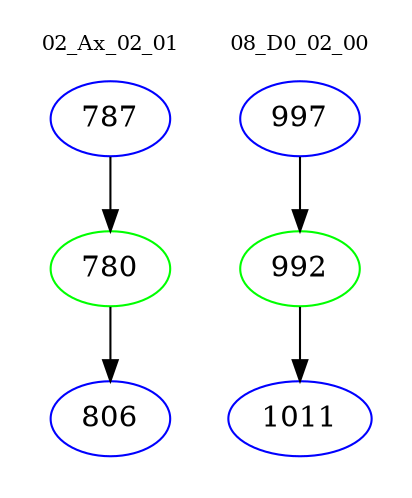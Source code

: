digraph{
subgraph cluster_0 {
color = white
label = "02_Ax_02_01";
fontsize=10;
T0_787 [label="787", color="blue"]
T0_787 -> T0_780 [color="black"]
T0_780 [label="780", color="green"]
T0_780 -> T0_806 [color="black"]
T0_806 [label="806", color="blue"]
}
subgraph cluster_1 {
color = white
label = "08_D0_02_00";
fontsize=10;
T1_997 [label="997", color="blue"]
T1_997 -> T1_992 [color="black"]
T1_992 [label="992", color="green"]
T1_992 -> T1_1011 [color="black"]
T1_1011 [label="1011", color="blue"]
}
}
